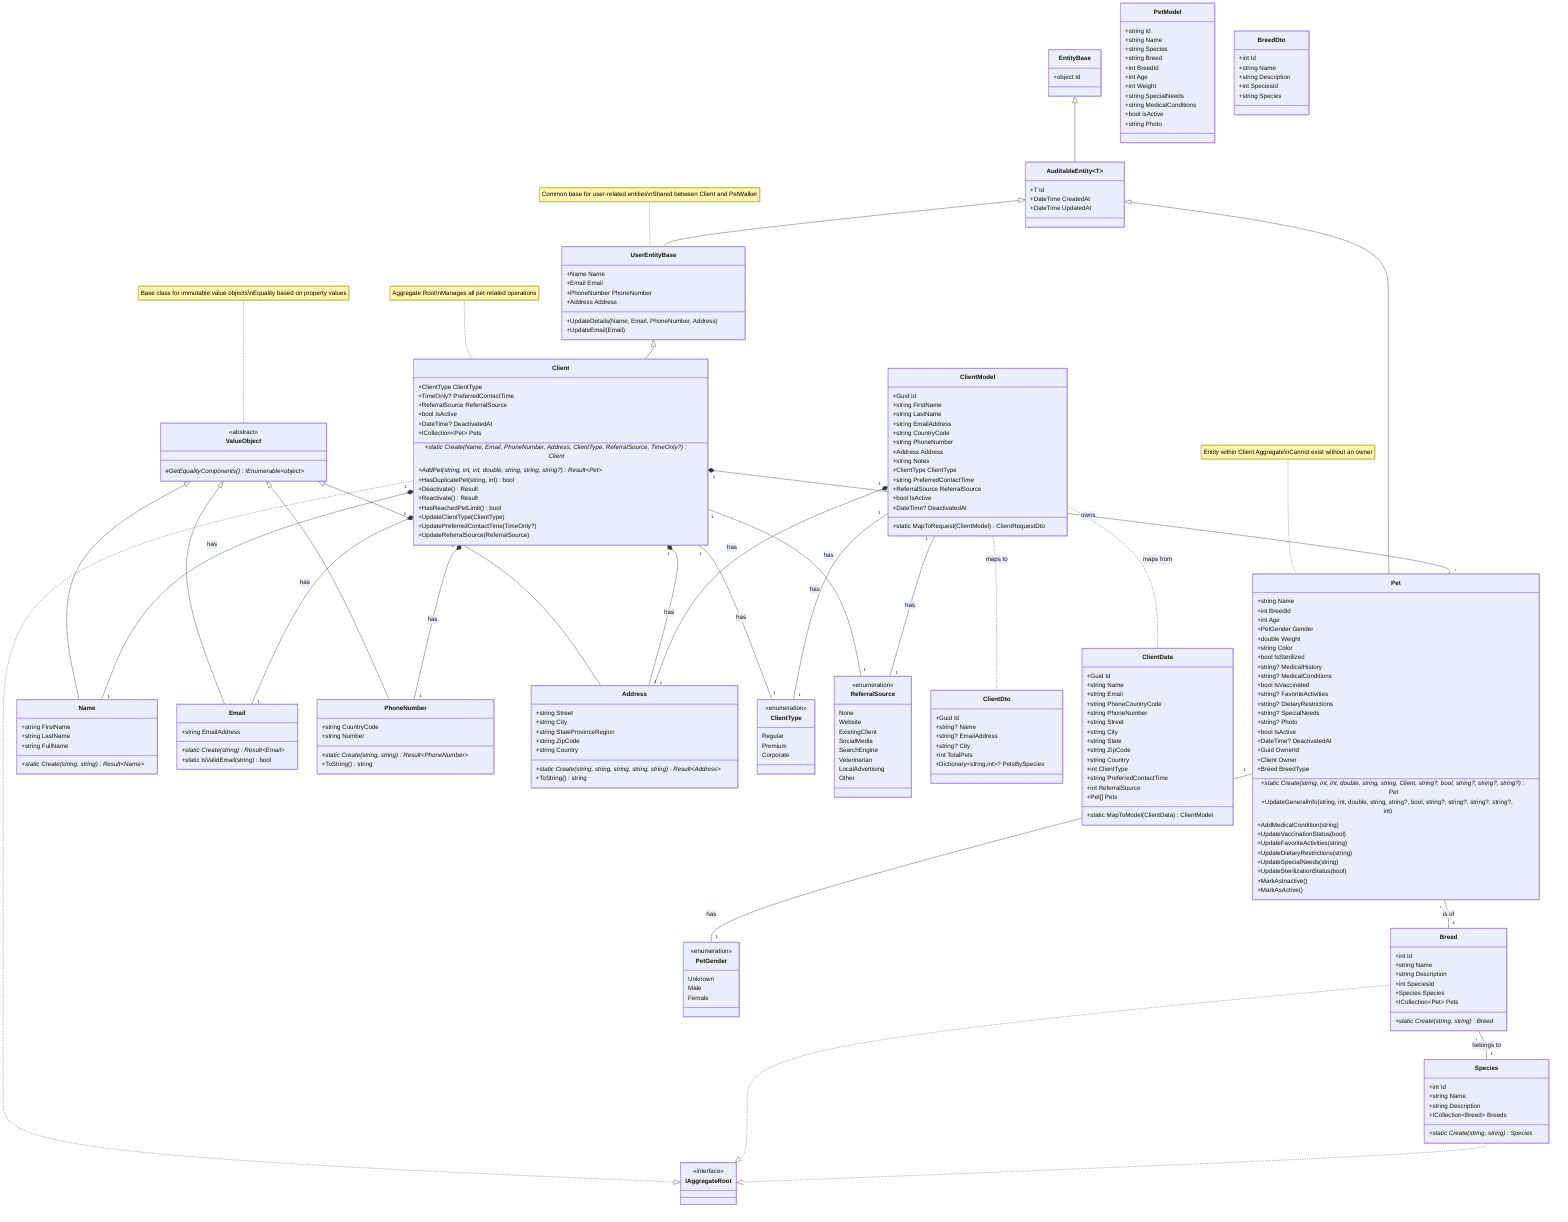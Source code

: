 classDiagram
    %% Base Classes and Interfaces
    class IAggregateRoot {
        <<interface>>
    }
    
    class EntityBase {
        +object Id
    }
    
    class AuditableEntity~T~ {
        +T Id
        +DateTime CreatedAt
        +DateTime UpdatedAt
    }
    
    class UserEntityBase {
        +Name Name
        +Email Email
        +PhoneNumber PhoneNumber
        +Address Address
        +UpdateDetails(Name, Email, PhoneNumber, Address)
        +UpdateEmail(Email)
    }
    
    class ValueObject {
        <<abstract>>
        #GetEqualityComponents()* IEnumerable~object~
    }
    
    %% Domain Entities
    class Client {
        +ClientType ClientType
        +TimeOnly? PreferredContactTime
        +ReferralSource ReferralSource
        +bool IsActive
        +DateTime? DeactivatedAt
        +ICollection~Pet~ Pets
        +static Create(Name, Email, PhoneNumber, Address, ClientType, ReferralSource, TimeOnly?)* Client
        +AddPet(string, int, int, double, string, string, string?)* Result~Pet~
        +HasDuplicatePet(string, int) bool
        +Deactivate() Result
        +Reactivate() Result
        +HasReachedPetLimit() bool
        +UpdateClientType(ClientType)
        +UpdatePreferredContactTime(TimeOnly?)
        +UpdateReferralSource(ReferralSource)
    }
    
    class Pet {
        +string Name
        +int BreedId
        +int Age
        +PetGender Gender
        +double Weight
        +string Color
        +bool IsSterilized
        +string? MedicalHistory
        +string? MedicalConditions
        +bool IsVaccinated
        +string? FavoriteActivities
        +string? DietaryRestrictions
        +string? SpecialNeeds
        +string? Photo
        +bool IsActive
        +DateTime? DeactivatedAt
        +Guid OwnerId
        +Client Owner
        +Breed BreedType
        +static Create(string, int, int, double, string, string, Client, string?, bool, string?, string?, string?)* Pet
        +UpdateGeneralInfo(string, int, double, string, string?, bool, string?, string?, string?, string?, int)
        +AddMedicalCondition(string)
        +UpdateVaccinationStatus(bool)
        +UpdateFavoriteActivities(string)
        +UpdateDietaryRestrictions(string)
        +UpdateSpecialNeeds(string)
        +UpdateSterilizationStatus(bool)
        +MarkAsInactive()
        +MarkAsActive()
    }
    
    class Breed {
        +int Id
        +string Name
        +string Description
        +int SpeciesId
        +Species Species
        +ICollection~Pet~ Pets
        +static Create(string, string)* Breed
    }
    
    class Species {
        +int Id
        +string Name
        +string Description
        +ICollection~Breed~ Breeds
        +static Create(string, string)* Species
    }
    
    %% Value Objects
    class Name {
        +string FirstName
        +string LastName
        +string FullName
        +static Create(string, string)* Result~Name~
    }
    
    class Email {
        +string EmailAddress
        +static Create(string)* Result~Email~
        +static IsValidEmail(string) bool
    }
    
    class PhoneNumber {
        +string CountryCode
        +string Number
        +static Create(string, string)* Result~PhoneNumber~
        +ToString() string
    }
    
    class Address {
        +string Street
        +string City
        +string StateProvinceRegion
        +string ZipCode
        +string Country
        +static Create(string, string, string, string, string)* Result~Address~
        +ToString() string
    }
    
    %% Enums
    class ClientType {
        <<enumeration>>
        Regular
        Premium
        Corporate
    }
    
    class ReferralSource {
        <<enumeration>>
        None
        Website
        ExistingClient
        SocialMedia
        SearchEngine
        Veterinarian
        LocalAdvertising
        Other
    }
    
    class PetGender {
        <<enumeration>>
        Unknown
        Male
        Female
    }
    
    %% UI Models
    class ClientModel {
        +Guid Id
        +string FirstName
        +string LastName
        +string EmailAddress
        +string CountryCode
        +string PhoneNumber
        +Address Address
        +string Notes
        +ClientType ClientType
        +string PreferredContactTime
        +ReferralSource ReferralSource
        +bool IsActive
        +DateTime? DeactivatedAt
        +static MapToRequest(ClientModel) ClientRequestDto
    }
    
    class ClientDto {
        +Guid Id
        +string? Name
        +string? EmailAddress
        +string? City
        +int TotalPets
        +Dictionary~string,int~? PetsBySpecies
    }
    
    class ClientData {
        +Guid Id
        +string Name
        +string Email
        +string PhoneCountryCode
        +string PhoneNumber
        +string Street
        +string City
        +string State
        +string ZipCode
        +string Country
        +int ClientType
        +string PreferredContactTime
        +int ReferralSource
        +Pet[] Pets
        +static MapToModel(ClientData) ClientModel
    }
    
    class PetModel {
        +string Id
        +string Name
        +string Species
        +string Breed
        +int BreedId
        +int Age
        +int Weight
        +string SpecialNeeds
        +string MedicalConditions
        +bool isActive
        +string Photo
    }
    
    class BreedDto {
        +int Id
        +string Name
        +string Description
        +int SpeciesId
        +string Species
    }
    
    %% Relationships - Inheritance
    EntityBase <|-- AuditableEntity~T~
    AuditableEntity~Guid~ <|-- UserEntityBase
    UserEntityBase <|-- Client
    AuditableEntity~Guid~ <|-- Pet
    
    %% Relationships - Interfaces
    Client ..|> IAggregateRoot
    Breed ..|> IAggregateRoot
    Species ..|> IAggregateRoot
    
    %% Relationships - Value Objects
    ValueObject <|-- Name
    ValueObject <|-- Email
    ValueObject <|-- PhoneNumber
    ValueObject <|-- Address
    
    %% Relationships - Domain Entities
    Client "1" *-- "*" Pet : owns
    Pet "*" -- "1" Breed : is of
    Breed "*" -- "1" Species : belongs to
    
    %% Relationships - Value Objects to Entities
    Client "1" *-- "1" Name : has
    Client "1" *-- "1" Email : has
    Client "1" *-- "1" PhoneNumber : has
    Client "1" *-- "1" Address : has
    
    %% Relationships - Enums to Entities
    Client "1" -- "1" ClientType : has
    Client "1" -- "1" ReferralSource : has
    Pet "1" -- "1" PetGender : has
    
    %% Relationships - UI Models
    ClientModel .. ClientDto : maps to
    ClientModel .. ClientData : maps from
    ClientModel "1" *-- "1" Address : has
    ClientModel "1" -- "1" ClientType : has
    ClientModel "1" -- "1" ReferralSource : has
    
    %% Notes
    note for Client "Aggregate Root\nManages all pet-related operations"
    note for Pet "Entity within Client Aggregate\nCannot exist without an owner"
    note for ValueObject "Base class for immutable value objects\nEquality based on property values"
    note for UserEntityBase "Common base for user-related entities\nShared between Client and PetWalker"